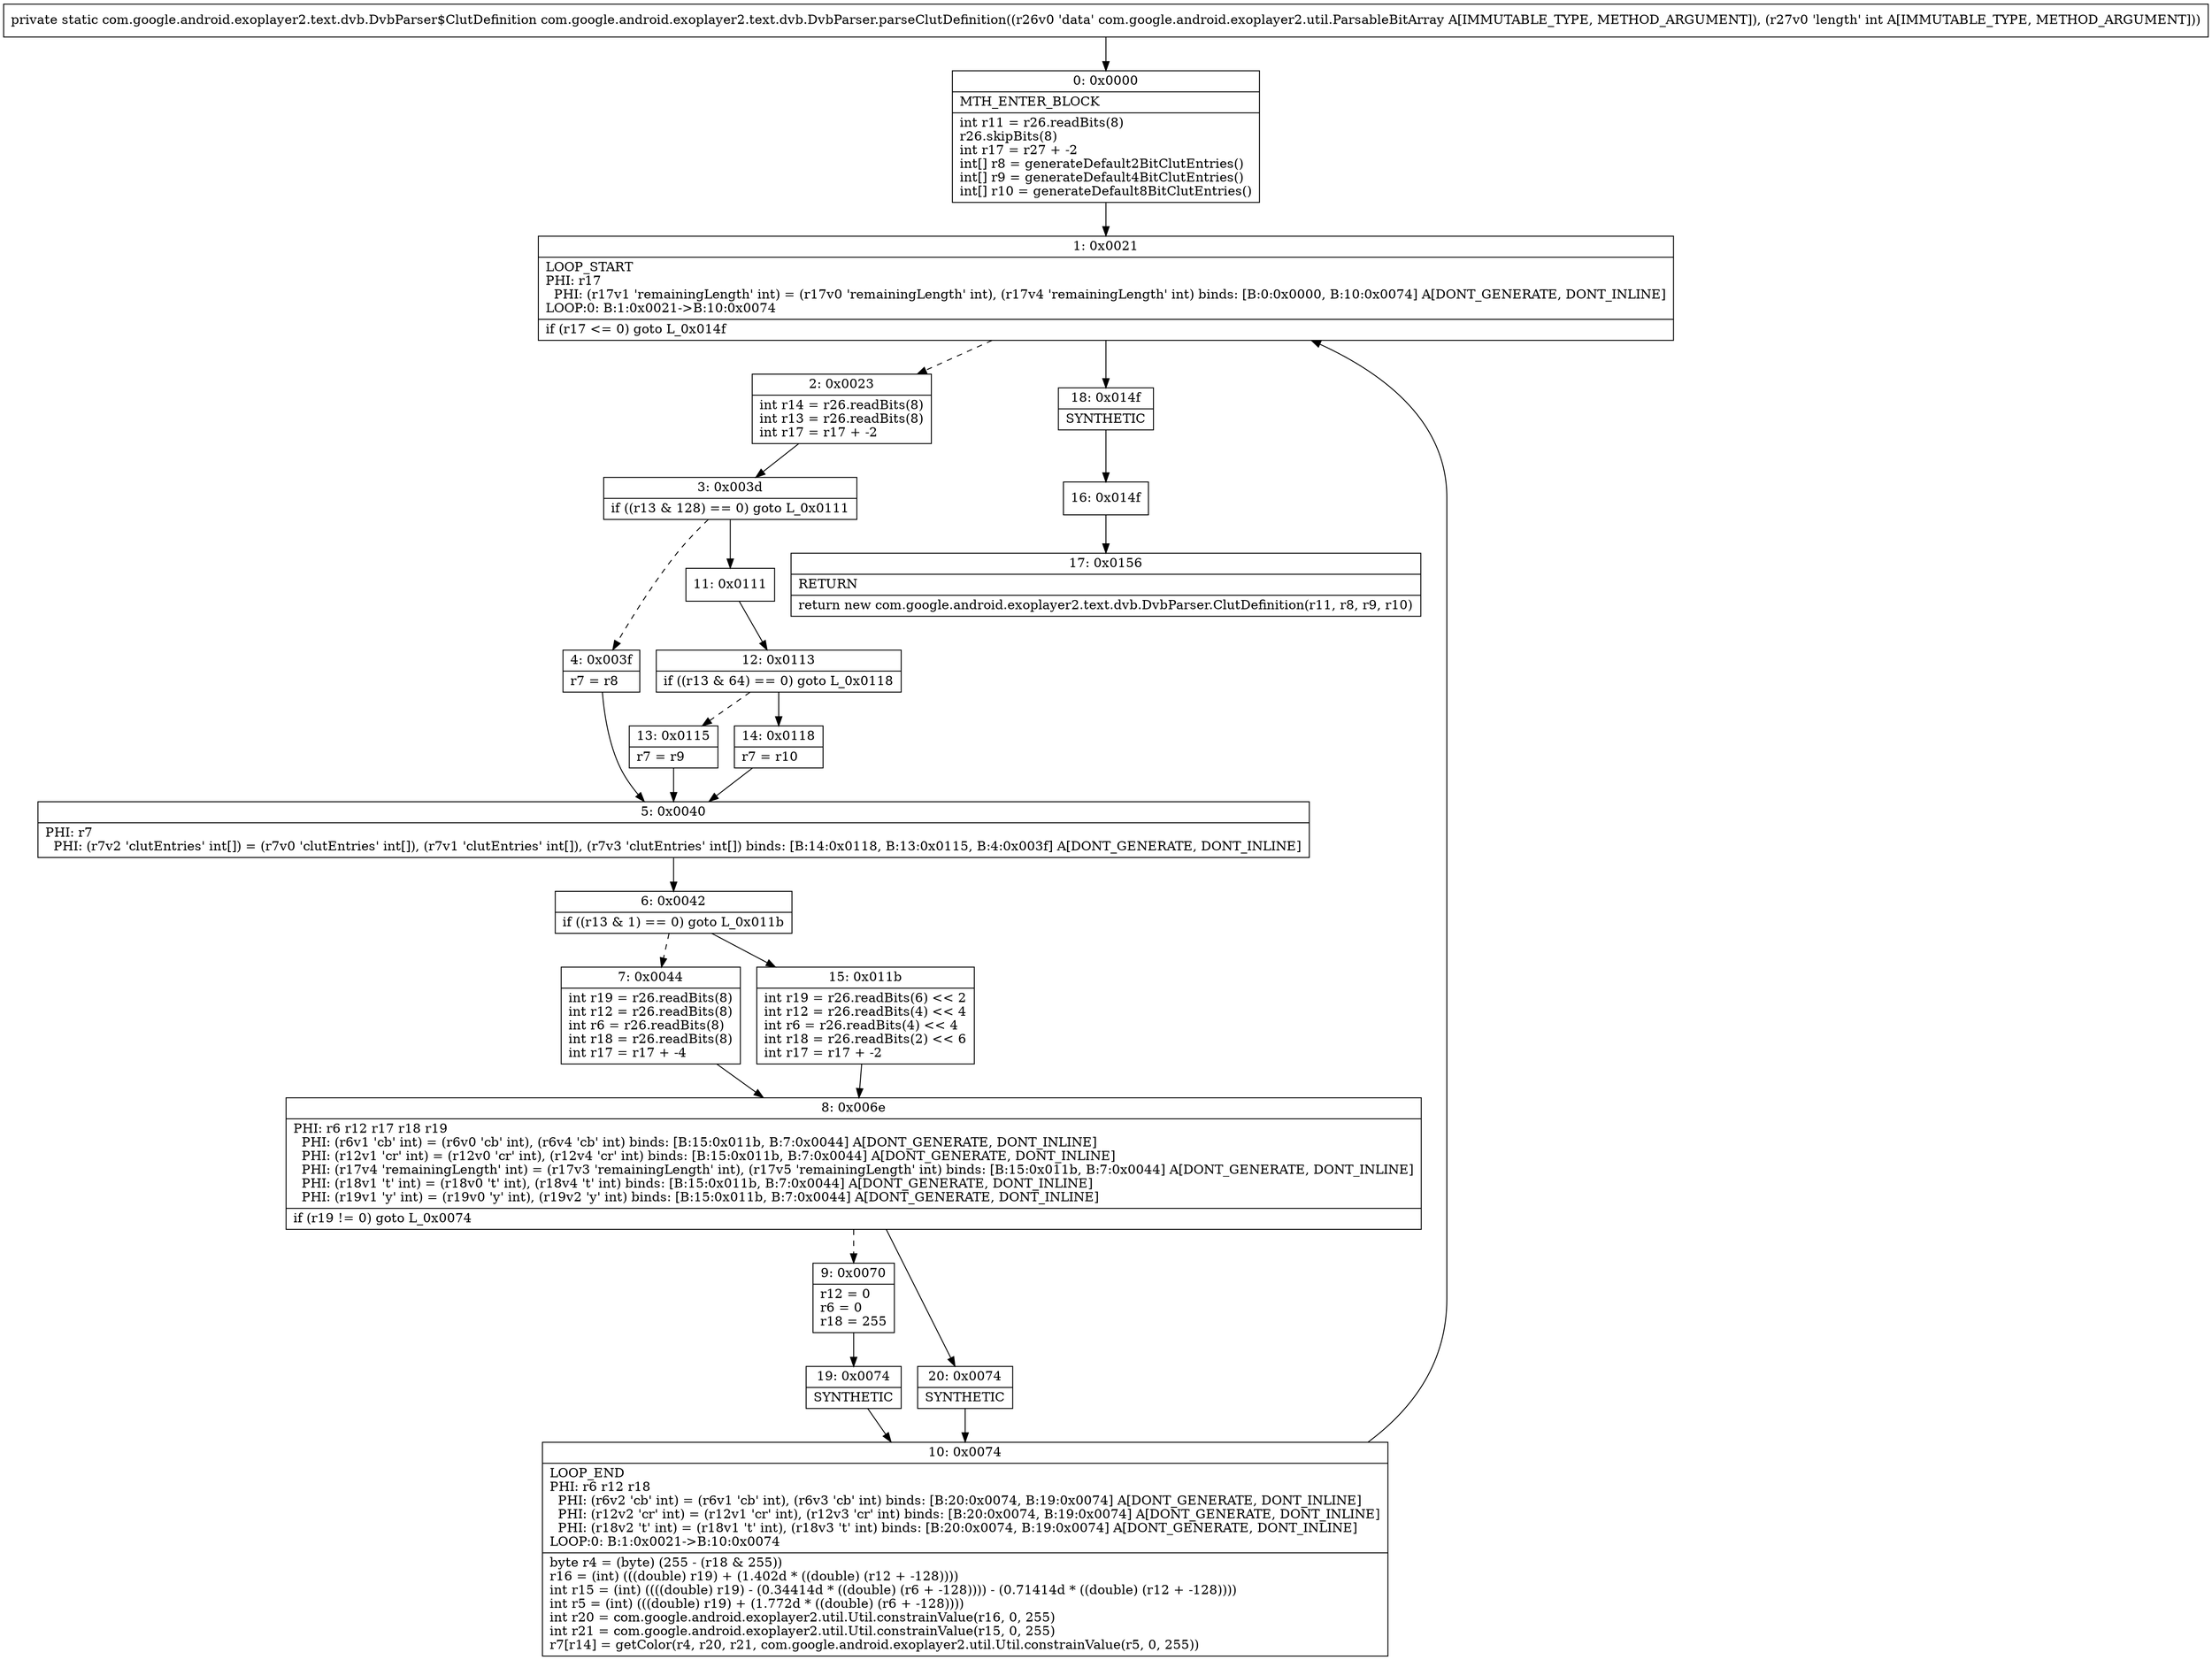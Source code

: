 digraph "CFG forcom.google.android.exoplayer2.text.dvb.DvbParser.parseClutDefinition(Lcom\/google\/android\/exoplayer2\/util\/ParsableBitArray;I)Lcom\/google\/android\/exoplayer2\/text\/dvb\/DvbParser$ClutDefinition;" {
Node_0 [shape=record,label="{0\:\ 0x0000|MTH_ENTER_BLOCK\l|int r11 = r26.readBits(8)\lr26.skipBits(8)\lint r17 = r27 + \-2\lint[] r8 = generateDefault2BitClutEntries()\lint[] r9 = generateDefault4BitClutEntries()\lint[] r10 = generateDefault8BitClutEntries()\l}"];
Node_1 [shape=record,label="{1\:\ 0x0021|LOOP_START\lPHI: r17 \l  PHI: (r17v1 'remainingLength' int) = (r17v0 'remainingLength' int), (r17v4 'remainingLength' int) binds: [B:0:0x0000, B:10:0x0074] A[DONT_GENERATE, DONT_INLINE]\lLOOP:0: B:1:0x0021\-\>B:10:0x0074\l|if (r17 \<= 0) goto L_0x014f\l}"];
Node_2 [shape=record,label="{2\:\ 0x0023|int r14 = r26.readBits(8)\lint r13 = r26.readBits(8)\lint r17 = r17 + \-2\l}"];
Node_3 [shape=record,label="{3\:\ 0x003d|if ((r13 & 128) == 0) goto L_0x0111\l}"];
Node_4 [shape=record,label="{4\:\ 0x003f|r7 = r8\l}"];
Node_5 [shape=record,label="{5\:\ 0x0040|PHI: r7 \l  PHI: (r7v2 'clutEntries' int[]) = (r7v0 'clutEntries' int[]), (r7v1 'clutEntries' int[]), (r7v3 'clutEntries' int[]) binds: [B:14:0x0118, B:13:0x0115, B:4:0x003f] A[DONT_GENERATE, DONT_INLINE]\l}"];
Node_6 [shape=record,label="{6\:\ 0x0042|if ((r13 & 1) == 0) goto L_0x011b\l}"];
Node_7 [shape=record,label="{7\:\ 0x0044|int r19 = r26.readBits(8)\lint r12 = r26.readBits(8)\lint r6 = r26.readBits(8)\lint r18 = r26.readBits(8)\lint r17 = r17 + \-4\l}"];
Node_8 [shape=record,label="{8\:\ 0x006e|PHI: r6 r12 r17 r18 r19 \l  PHI: (r6v1 'cb' int) = (r6v0 'cb' int), (r6v4 'cb' int) binds: [B:15:0x011b, B:7:0x0044] A[DONT_GENERATE, DONT_INLINE]\l  PHI: (r12v1 'cr' int) = (r12v0 'cr' int), (r12v4 'cr' int) binds: [B:15:0x011b, B:7:0x0044] A[DONT_GENERATE, DONT_INLINE]\l  PHI: (r17v4 'remainingLength' int) = (r17v3 'remainingLength' int), (r17v5 'remainingLength' int) binds: [B:15:0x011b, B:7:0x0044] A[DONT_GENERATE, DONT_INLINE]\l  PHI: (r18v1 't' int) = (r18v0 't' int), (r18v4 't' int) binds: [B:15:0x011b, B:7:0x0044] A[DONT_GENERATE, DONT_INLINE]\l  PHI: (r19v1 'y' int) = (r19v0 'y' int), (r19v2 'y' int) binds: [B:15:0x011b, B:7:0x0044] A[DONT_GENERATE, DONT_INLINE]\l|if (r19 != 0) goto L_0x0074\l}"];
Node_9 [shape=record,label="{9\:\ 0x0070|r12 = 0\lr6 = 0\lr18 = 255\l}"];
Node_10 [shape=record,label="{10\:\ 0x0074|LOOP_END\lPHI: r6 r12 r18 \l  PHI: (r6v2 'cb' int) = (r6v1 'cb' int), (r6v3 'cb' int) binds: [B:20:0x0074, B:19:0x0074] A[DONT_GENERATE, DONT_INLINE]\l  PHI: (r12v2 'cr' int) = (r12v1 'cr' int), (r12v3 'cr' int) binds: [B:20:0x0074, B:19:0x0074] A[DONT_GENERATE, DONT_INLINE]\l  PHI: (r18v2 't' int) = (r18v1 't' int), (r18v3 't' int) binds: [B:20:0x0074, B:19:0x0074] A[DONT_GENERATE, DONT_INLINE]\lLOOP:0: B:1:0x0021\-\>B:10:0x0074\l|byte r4 = (byte) (255 \- (r18 & 255))\lr16 = (int) (((double) r19) + (1.402d * ((double) (r12 + \-128))))\lint r15 = (int) ((((double) r19) \- (0.34414d * ((double) (r6 + \-128)))) \- (0.71414d * ((double) (r12 + \-128))))\lint r5 = (int) (((double) r19) + (1.772d * ((double) (r6 + \-128))))\lint r20 = com.google.android.exoplayer2.util.Util.constrainValue(r16, 0, 255)\lint r21 = com.google.android.exoplayer2.util.Util.constrainValue(r15, 0, 255)\lr7[r14] = getColor(r4, r20, r21, com.google.android.exoplayer2.util.Util.constrainValue(r5, 0, 255))\l}"];
Node_11 [shape=record,label="{11\:\ 0x0111}"];
Node_12 [shape=record,label="{12\:\ 0x0113|if ((r13 & 64) == 0) goto L_0x0118\l}"];
Node_13 [shape=record,label="{13\:\ 0x0115|r7 = r9\l}"];
Node_14 [shape=record,label="{14\:\ 0x0118|r7 = r10\l}"];
Node_15 [shape=record,label="{15\:\ 0x011b|int r19 = r26.readBits(6) \<\< 2\lint r12 = r26.readBits(4) \<\< 4\lint r6 = r26.readBits(4) \<\< 4\lint r18 = r26.readBits(2) \<\< 6\lint r17 = r17 + \-2\l}"];
Node_16 [shape=record,label="{16\:\ 0x014f}"];
Node_17 [shape=record,label="{17\:\ 0x0156|RETURN\l|return new com.google.android.exoplayer2.text.dvb.DvbParser.ClutDefinition(r11, r8, r9, r10)\l}"];
Node_18 [shape=record,label="{18\:\ 0x014f|SYNTHETIC\l}"];
Node_19 [shape=record,label="{19\:\ 0x0074|SYNTHETIC\l}"];
Node_20 [shape=record,label="{20\:\ 0x0074|SYNTHETIC\l}"];
MethodNode[shape=record,label="{private static com.google.android.exoplayer2.text.dvb.DvbParser$ClutDefinition com.google.android.exoplayer2.text.dvb.DvbParser.parseClutDefinition((r26v0 'data' com.google.android.exoplayer2.util.ParsableBitArray A[IMMUTABLE_TYPE, METHOD_ARGUMENT]), (r27v0 'length' int A[IMMUTABLE_TYPE, METHOD_ARGUMENT])) }"];
MethodNode -> Node_0;
Node_0 -> Node_1;
Node_1 -> Node_2[style=dashed];
Node_1 -> Node_18;
Node_2 -> Node_3;
Node_3 -> Node_4[style=dashed];
Node_3 -> Node_11;
Node_4 -> Node_5;
Node_5 -> Node_6;
Node_6 -> Node_7[style=dashed];
Node_6 -> Node_15;
Node_7 -> Node_8;
Node_8 -> Node_9[style=dashed];
Node_8 -> Node_20;
Node_9 -> Node_19;
Node_10 -> Node_1;
Node_11 -> Node_12;
Node_12 -> Node_13[style=dashed];
Node_12 -> Node_14;
Node_13 -> Node_5;
Node_14 -> Node_5;
Node_15 -> Node_8;
Node_16 -> Node_17;
Node_18 -> Node_16;
Node_19 -> Node_10;
Node_20 -> Node_10;
}

